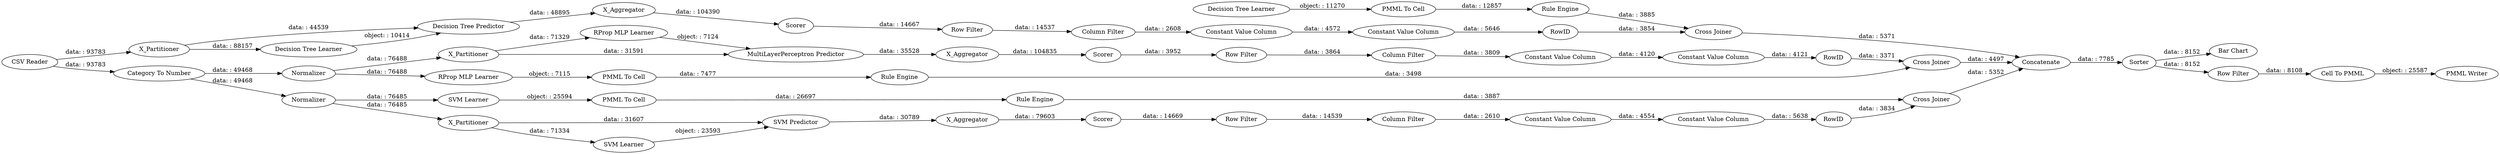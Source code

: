 digraph {
	"-2696611733554363771_59" [label="Bar Chart"]
	"-8160893279192959514_294" [label="Column Filter"]
	"-2696611733554363771_53" [label="Row Filter"]
	"559167537135481165_38" [label="Cross Joiner"]
	"-4535428805800441297_78" [label="Rule Engine"]
	"-8221399507117743084_294" [label="Column Filter"]
	"-3540948568316923679_33" [label="SVM Learner"]
	"-5176237580227162063_73" [label=RowID]
	"-3540948568316923679_35" [label="Rule Engine"]
	"-2195974810872707164_64" [label=X_Partitioner]
	"-8160893279192959514_293" [label=RowID]
	"-5176237580227162063_72" [label="Constant Value Column"]
	"6967467762898365753_33" [label="Decision Tree Learner"]
	"-3838465193598587740_32" [label="SVM Predictor"]
	"559167537135481165_2" [label=X_Partitioner]
	"559167537135481165_39" [label=Scorer]
	"-2195974810872707164_65" [label="RProp MLP Learner"]
	"-2195974810872707164_68" [label=Scorer]
	"559167537135481165_7" [label=X_Aggregator]
	"-4535428805800441297_77" [label="PMML To Cell"]
	"-8221399507117743084_292" [label="Constant Value Column"]
	"-2195974810872707164_63" [label=Normalizer]
	"-5176237580227162063_70" [label="Column Filter"]
	"-2696611733554363771_54" [label="Cell To PMML"]
	"-3838465193598587740_40" [label=Normalizer]
	"-2696611733554363771_52" [label=Sorter]
	"-3838465193598587740_2" [label=X_Partitioner]
	"-3838465193598587740_31" [label="SVM Learner"]
	"-8160893279192959514_290" [label="Constant Value Column"]
	"-5176237580227162063_71" [label="Constant Value Column"]
	"-3540948568316923679_34" [label="PMML To Cell"]
	"-2195974810872707164_66" [label="MultiLayerPerceptron Predictor"]
	"-2696611733554363771_298" [label=Concatenate]
	"-2696611733554363771_58" [label="Category To Number"]
	"-3838465193598587740_39" [label="Cross Joiner"]
	"-8160893279192959514_9" [label="Row Filter"]
	"-8221399507117743084_290" [label="Constant Value Column"]
	"-4535428805800441297_76" [label="RProp MLP Learner"]
	"6967467762898365753_34" [label="Rule Engine"]
	"-3838465193598587740_7" [label=X_Aggregator]
	"-5176237580227162063_69" [label="Row Filter"]
	"-2696611733554363771_61" [label="PMML Writer"]
	"-3838465193598587740_41" [label=Scorer]
	"-2195974810872707164_67" [label=X_Aggregator]
	"6967467762898365753_28" [label="PMML To Cell"]
	"559167537135481165_32" [label="Decision Tree Predictor"]
	"559167537135481165_31" [label="Decision Tree Learner"]
	"-2195974810872707164_74" [label="Cross Joiner"]
	"-8221399507117743084_9" [label="Row Filter"]
	"-8221399507117743084_293" [label=RowID]
	"-8160893279192959514_292" [label="Constant Value Column"]
	"-2696611733554363771_302" [label="CSV Reader"]
	"-2195974810872707164_68" -> "-5176237580227162063_69" [label="data: : 3952"]
	"-8160893279192959514_294" -> "-8160893279192959514_290" [label="data: : 2610"]
	"-2195974810872707164_67" -> "-2195974810872707164_68" [label="data: : 104835"]
	"-2696611733554363771_298" -> "-2696611733554363771_52" [label="data: : 7785"]
	"-3540948568316923679_33" -> "-3540948568316923679_34" [label="object: : 25594"]
	"-8221399507117743084_290" -> "-8221399507117743084_292" [label="data: : 4572"]
	"-4535428805800441297_77" -> "-4535428805800441297_78" [label="data: : 7477"]
	"-2195974810872707164_65" -> "-2195974810872707164_66" [label="object: : 7124"]
	"-2696611733554363771_54" -> "-2696611733554363771_61" [label="object: : 25587"]
	"-5176237580227162063_70" -> "-5176237580227162063_71" [label="data: : 3809"]
	"-5176237580227162063_73" -> "-2195974810872707164_74" [label="data: : 3371"]
	"559167537135481165_2" -> "559167537135481165_31" [label="data: : 88157"]
	"-4535428805800441297_78" -> "-2195974810872707164_74" [label="data: : 3498"]
	"-3540948568316923679_34" -> "-3540948568316923679_35" [label="data: : 26697"]
	"-8221399507117743084_9" -> "-8221399507117743084_294" [label="data: : 14537"]
	"-8221399507117743084_294" -> "-8221399507117743084_290" [label="data: : 2608"]
	"-3838465193598587740_40" -> "-3540948568316923679_33" [label="data: : 76485"]
	"559167537135481165_38" -> "-2696611733554363771_298" [label="data: : 5371"]
	"-8160893279192959514_290" -> "-8160893279192959514_292" [label="data: : 4554"]
	"-4535428805800441297_76" -> "-4535428805800441297_77" [label="object: : 7115"]
	"-2696611733554363771_58" -> "-3838465193598587740_40" [label="data: : 49468"]
	"-2696611733554363771_52" -> "-2696611733554363771_59" [label="data: : 8152"]
	"559167537135481165_2" -> "559167537135481165_32" [label="data: : 44539"]
	"-2696611733554363771_58" -> "-2195974810872707164_63" [label="data: : 49468"]
	"-8160893279192959514_292" -> "-8160893279192959514_293" [label="data: : 5638"]
	"-3838465193598587740_7" -> "-3838465193598587740_41" [label="data: : 79603"]
	"-8221399507117743084_293" -> "559167537135481165_38" [label="data: : 3854"]
	"-5176237580227162063_69" -> "-5176237580227162063_70" [label="data: : 3864"]
	"-2696611733554363771_53" -> "-2696611733554363771_54" [label="data: : 8108"]
	"-3838465193598587740_39" -> "-2696611733554363771_298" [label="data: : 5352"]
	"6967467762898365753_28" -> "6967467762898365753_34" [label="data: : 12857"]
	"-3540948568316923679_35" -> "-3838465193598587740_39" [label="data: : 3887"]
	"-8160893279192959514_293" -> "-3838465193598587740_39" [label="data: : 3834"]
	"-5176237580227162063_72" -> "-5176237580227162063_73" [label="data: : 4121"]
	"-2195974810872707164_63" -> "-4535428805800441297_76" [label="data: : 76488"]
	"-3838465193598587740_2" -> "-3838465193598587740_32" [label="data: : 31607"]
	"559167537135481165_31" -> "559167537135481165_32" [label="object: : 10414"]
	"-2195974810872707164_63" -> "-2195974810872707164_64" [label="data: : 76488"]
	"6967467762898365753_33" -> "6967467762898365753_28" [label="object: : 11270"]
	"6967467762898365753_34" -> "559167537135481165_38" [label="data: : 3885"]
	"-2195974810872707164_64" -> "-2195974810872707164_65" [label="data: : 71329"]
	"-2195974810872707164_66" -> "-2195974810872707164_67" [label="data: : 35528"]
	"-3838465193598587740_40" -> "-3838465193598587740_2" [label="data: : 76485"]
	"-8221399507117743084_292" -> "-8221399507117743084_293" [label="data: : 5646"]
	"-2195974810872707164_74" -> "-2696611733554363771_298" [label="data: : 4497"]
	"559167537135481165_32" -> "559167537135481165_7" [label="data: : 48895"]
	"-5176237580227162063_71" -> "-5176237580227162063_72" [label="data: : 4120"]
	"-3838465193598587740_2" -> "-3838465193598587740_31" [label="data: : 71334"]
	"559167537135481165_39" -> "-8221399507117743084_9" [label="data: : 14667"]
	"559167537135481165_7" -> "559167537135481165_39" [label="data: : 104390"]
	"-2696611733554363771_302" -> "-2696611733554363771_58" [label="data: : 93783"]
	"-3838465193598587740_32" -> "-3838465193598587740_7" [label="data: : 30789"]
	"-3838465193598587740_31" -> "-3838465193598587740_32" [label="object: : 23593"]
	"-2696611733554363771_302" -> "559167537135481165_2" [label="data: : 93783"]
	"-8160893279192959514_9" -> "-8160893279192959514_294" [label="data: : 14539"]
	"-2195974810872707164_64" -> "-2195974810872707164_66" [label="data: : 31591"]
	"-3838465193598587740_41" -> "-8160893279192959514_9" [label="data: : 14669"]
	"-2696611733554363771_52" -> "-2696611733554363771_53" [label="data: : 8152"]
	rankdir=LR
}
